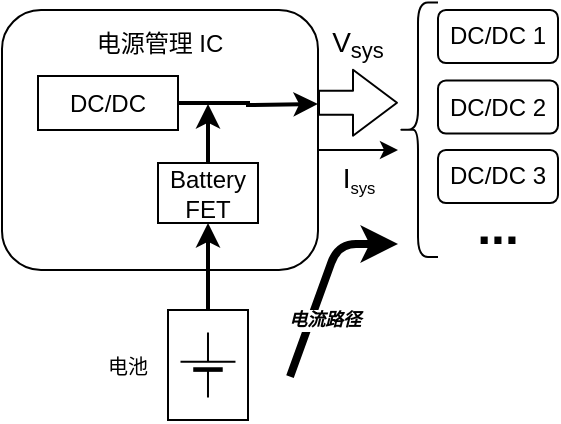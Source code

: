 <mxfile version="14.4.4" type="github">
  <diagram name="Page-1" id="7e0a89b8-554c-2b80-1dc8-d5c74ca68de4">
    <mxGraphModel dx="982" dy="527" grid="0" gridSize="10" guides="1" tooltips="1" connect="1" arrows="1" fold="1" page="1" pageScale="1" pageWidth="1100" pageHeight="850" background="#ffffff" math="0" shadow="0">
      <root>
        <mxCell id="0" />
        <mxCell id="1" parent="0" />
        <mxCell id="cm3Hr6SO8K254G_bE61V-59" value="" style="rounded=0;whiteSpace=wrap;html=1;fontSize=10;direction=north;" parent="1" vertex="1">
          <mxGeometry x="455" y="290" width="40" height="55" as="geometry" />
        </mxCell>
        <mxCell id="cm3Hr6SO8K254G_bE61V-8" value="&lt;p style=&quot;line-height: 120% ; font-size: 12px&quot;&gt;电源管理 IC&lt;/p&gt;" style="rounded=1;whiteSpace=wrap;html=1;verticalAlign=bottom;fontSize=12;labelPosition=center;verticalLabelPosition=top;align=center;spacingTop=0;spacing=-36;" parent="1" vertex="1">
          <mxGeometry x="372" y="140" width="158" height="130" as="geometry" />
        </mxCell>
        <mxCell id="cm3Hr6SO8K254G_bE61V-40" value="" style="edgeStyle=orthogonalEdgeStyle;rounded=0;orthogonalLoop=1;jettySize=auto;html=1;fontSize=12;strokeWidth=2;" parent="1" source="cm3Hr6SO8K254G_bE61V-9" edge="1">
          <mxGeometry relative="1" as="geometry">
            <mxPoint x="530" y="187" as="targetPoint" />
          </mxGeometry>
        </mxCell>
        <mxCell id="cm3Hr6SO8K254G_bE61V-9" value="DC/DC" style="rounded=0;whiteSpace=wrap;html=1;" parent="1" vertex="1">
          <mxGeometry x="390" y="173" width="70" height="27" as="geometry" />
        </mxCell>
        <mxCell id="cm3Hr6SO8K254G_bE61V-64" value="" style="edgeStyle=orthogonalEdgeStyle;rounded=0;orthogonalLoop=1;jettySize=auto;html=1;fontSize=10;strokeWidth=2;" parent="1" source="cm3Hr6SO8K254G_bE61V-13" edge="1">
          <mxGeometry relative="1" as="geometry">
            <mxPoint x="475" y="187" as="targetPoint" />
          </mxGeometry>
        </mxCell>
        <mxCell id="cm3Hr6SO8K254G_bE61V-13" value="&lt;font style=&quot;font-size: 12px;&quot;&gt;Battery FET&lt;/font&gt;" style="rounded=0;whiteSpace=wrap;html=1;fontSize=12;" parent="1" vertex="1">
          <mxGeometry x="450" y="216.5" width="50" height="30" as="geometry" />
        </mxCell>
        <mxCell id="cm3Hr6SO8K254G_bE61V-14" value="DC/DC 1" style="rounded=1;whiteSpace=wrap;html=1;fontSize=12;" parent="1" vertex="1">
          <mxGeometry x="590" y="140" width="60" height="26.5" as="geometry" />
        </mxCell>
        <mxCell id="cm3Hr6SO8K254G_bE61V-32" value="" style="shape=flexArrow;endArrow=classic;html=1;width=12;endSize=7;" parent="1" edge="1">
          <mxGeometry width="50" height="50" relative="1" as="geometry">
            <mxPoint x="530" y="186.36" as="sourcePoint" />
            <mxPoint x="570" y="186.36" as="targetPoint" />
          </mxGeometry>
        </mxCell>
        <mxCell id="cm3Hr6SO8K254G_bE61V-33" value="" style="shape=curlyBracket;whiteSpace=wrap;html=1;rounded=1;fontSize=12;size=0.5;" parent="1" vertex="1">
          <mxGeometry x="570" y="136.25" width="20" height="127.25" as="geometry" />
        </mxCell>
        <mxCell id="cm3Hr6SO8K254G_bE61V-34" value="DC/DC 2" style="rounded=1;whiteSpace=wrap;html=1;fontSize=12;" parent="1" vertex="1">
          <mxGeometry x="590" y="175.25" width="60" height="26.5" as="geometry" />
        </mxCell>
        <mxCell id="cm3Hr6SO8K254G_bE61V-35" value="DC/DC 3" style="rounded=1;whiteSpace=wrap;html=1;fontSize=12;" parent="1" vertex="1">
          <mxGeometry x="590" y="210" width="60" height="26.5" as="geometry" />
        </mxCell>
        <mxCell id="cm3Hr6SO8K254G_bE61V-36" value="&lt;font size=&quot;1&quot;&gt;&lt;b style=&quot;font-size: 25px&quot;&gt;...&lt;/b&gt;&lt;/font&gt;" style="text;html=1;strokeColor=none;fillColor=none;align=center;verticalAlign=middle;whiteSpace=wrap;rounded=0;fontSize=12;" parent="1" vertex="1">
          <mxGeometry x="600" y="236.5" width="40" height="20" as="geometry" />
        </mxCell>
        <mxCell id="cm3Hr6SO8K254G_bE61V-44" value="" style="edgeStyle=orthogonalEdgeStyle;rounded=0;orthogonalLoop=1;jettySize=auto;html=1;fontSize=10;spacingRight=0;horizontal=1;strokeWidth=2;" parent="1" target="cm3Hr6SO8K254G_bE61V-13" edge="1">
          <mxGeometry relative="1" as="geometry">
            <mxPoint x="475" y="290" as="sourcePoint" />
            <Array as="points">
              <mxPoint x="475" y="290" />
            </Array>
          </mxGeometry>
        </mxCell>
        <mxCell id="cm3Hr6SO8K254G_bE61V-50" value="&lt;font&gt;&lt;font style=&quot;font-size: 14px&quot;&gt;V&lt;/font&gt;&lt;sub style=&quot;font-size: 11px&quot;&gt;sys&lt;/sub&gt;&lt;/font&gt;" style="text;html=1;strokeColor=none;fillColor=none;align=center;verticalAlign=middle;whiteSpace=wrap;rounded=0;fontSize=10;" parent="1" vertex="1">
          <mxGeometry x="530" y="146.5" width="40" height="20" as="geometry" />
        </mxCell>
        <mxCell id="cm3Hr6SO8K254G_bE61V-51" value="" style="endArrow=classic;html=1;fontSize=10;" parent="1" edge="1">
          <mxGeometry width="50" height="50" relative="1" as="geometry">
            <mxPoint x="530" y="210" as="sourcePoint" />
            <mxPoint x="570" y="210" as="targetPoint" />
          </mxGeometry>
        </mxCell>
        <mxCell id="cm3Hr6SO8K254G_bE61V-52" value="&lt;font style=&quot;font-size: 14px&quot;&gt;I&lt;/font&gt;&lt;sub&gt;sys&lt;/sub&gt;" style="edgeLabel;html=1;align=center;verticalAlign=middle;resizable=0;points=[];fontSize=10;" parent="cm3Hr6SO8K254G_bE61V-51" vertex="1" connectable="0">
          <mxGeometry x="0.683" y="-1" relative="1" as="geometry">
            <mxPoint x="-13.67" y="12.25" as="offset" />
          </mxGeometry>
        </mxCell>
        <mxCell id="cm3Hr6SO8K254G_bE61V-58" value="" style="verticalLabelPosition=bottom;shadow=0;dashed=0;align=center;fillColor=#000000;html=1;verticalAlign=top;strokeWidth=1;shape=mxgraph.electrical.miscellaneous.monocell_battery;fontSize=10;direction=north;" parent="1" vertex="1">
          <mxGeometry x="461.25" y="301.25" width="27.49" height="32.5" as="geometry" />
        </mxCell>
        <mxCell id="cm3Hr6SO8K254G_bE61V-60" value="&lt;font&gt;电池&lt;font size=&quot;1&quot;&gt;&lt;br&gt;&lt;/font&gt;&lt;/font&gt;" style="text;html=1;strokeColor=none;fillColor=none;align=center;verticalAlign=middle;whiteSpace=wrap;rounded=0;fontSize=10;" parent="1" vertex="1">
          <mxGeometry x="415" y="307.5" width="40" height="20" as="geometry" />
        </mxCell>
        <mxCell id="cm3Hr6SO8K254G_bE61V-62" value="" style="shape=image;html=1;verticalAlign=top;verticalLabelPosition=bottom;labelBackgroundColor=#ffffff;imageAspect=0;aspect=fixed;image=https://cdn2.iconfinder.com/data/icons/essential-web-1-1/50/close-cross-error-wrong-reject-128.png;fontSize=10;" parent="1" vertex="1">
          <mxGeometry x="400" y="163.5" width="50" height="50" as="geometry" />
        </mxCell>
        <mxCell id="cm3Hr6SO8K254G_bE61V-66" value="" style="endArrow=classic;html=1;fontSize=10;strokeWidth=4;" parent="1" edge="1">
          <mxGeometry relative="1" as="geometry">
            <mxPoint x="516" y="323.31" as="sourcePoint" />
            <mxPoint x="570" y="257" as="targetPoint" />
            <Array as="points">
              <mxPoint x="540" y="257" />
            </Array>
          </mxGeometry>
        </mxCell>
        <mxCell id="cm3Hr6SO8K254G_bE61V-67" value="&lt;span style=&quot;font-family: &amp;#34;roboto&amp;#34; , &amp;#34;robotodraft&amp;#34; , &amp;#34;helvetica&amp;#34; , &amp;#34;arial&amp;#34; , sans-serif ; font-size: 9px ; background-color: rgb(255 , 255 , 255)&quot;&gt;电流路径&lt;/span&gt;" style="edgeLabel;resizable=0;html=1;align=center;verticalAlign=middle;fontSize=9;fontStyle=3" parent="cm3Hr6SO8K254G_bE61V-66" connectable="0" vertex="1">
          <mxGeometry relative="1" as="geometry">
            <mxPoint x="-0.15" y="19.08" as="offset" />
          </mxGeometry>
        </mxCell>
      </root>
    </mxGraphModel>
  </diagram>
</mxfile>
